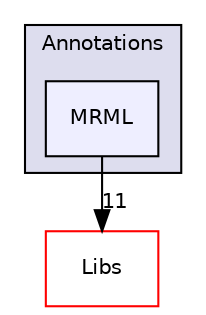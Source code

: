 digraph "Modules/Loadable/Annotations/MRML" {
  bgcolor=transparent;
  compound=true
  node [ fontsize="10", fontname="Helvetica"];
  edge [ labelfontsize="10", labelfontname="Helvetica"];
  subgraph clusterdir_33469fef11d3340de8339576113f1ab0 {
    graph [ bgcolor="#ddddee", pencolor="black", label="Annotations" fontname="Helvetica", fontsize="10", URL="dir_33469fef11d3340de8339576113f1ab0.html"]
  dir_e80ab8d1347d4d52d99ea57c95043d20 [shape=box, label="MRML", style="filled", fillcolor="#eeeeff", pencolor="black", URL="dir_e80ab8d1347d4d52d99ea57c95043d20.html"];
  }
  dir_6e6cb9563333489fde7459b1f95e59a5 [shape=box label="Libs" color="red" URL="dir_6e6cb9563333489fde7459b1f95e59a5.html"];
  dir_e80ab8d1347d4d52d99ea57c95043d20->dir_6e6cb9563333489fde7459b1f95e59a5 [headlabel="11", labeldistance=1.5 headhref="dir_000050_000014.html"];
}
